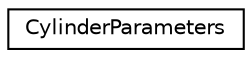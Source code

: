 digraph "Иерархия классов. Графический вид."
{
  edge [fontname="Helvetica",fontsize="10",labelfontname="Helvetica",labelfontsize="10"];
  node [fontname="Helvetica",fontsize="10",shape=record];
  rankdir="LR";
  Node0 [label="CylinderParameters",height=0.2,width=0.4,color="black", fillcolor="white", style="filled",URL="$struct_cylinder_parameters.html",tooltip="Структура для хранения параметров цилиндра "];
}
